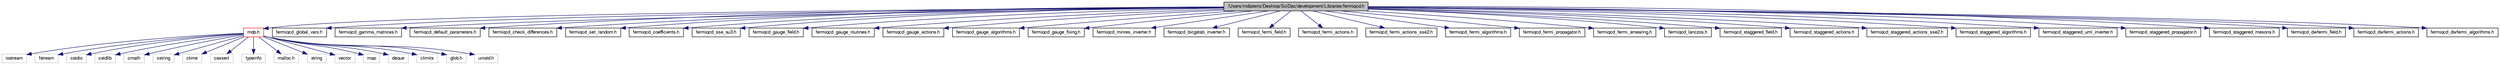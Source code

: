digraph G
{
  edge [fontname="FreeSans",fontsize="10",labelfontname="FreeSans",labelfontsize="10"];
  node [fontname="FreeSans",fontsize="10",shape=record];
  Node1 [label="/Users/mdipierro/Desktop/SciDac/development/Libraries/fermiqcd.h",height=0.2,width=0.4,color="black", fillcolor="grey75", style="filled" fontcolor="black"];
  Node1 -> Node2 [color="midnightblue",fontsize="10",style="solid",fontname="FreeSans"];
  Node2 [label="mdp.h",height=0.2,width=0.4,color="red", fillcolor="white", style="filled",URL="$mdp_8h.html"];
  Node2 -> Node3 [color="midnightblue",fontsize="10",style="solid",fontname="FreeSans"];
  Node3 [label="iostream",height=0.2,width=0.4,color="grey75", fillcolor="white", style="filled"];
  Node2 -> Node4 [color="midnightblue",fontsize="10",style="solid",fontname="FreeSans"];
  Node4 [label="fstream",height=0.2,width=0.4,color="grey75", fillcolor="white", style="filled"];
  Node2 -> Node5 [color="midnightblue",fontsize="10",style="solid",fontname="FreeSans"];
  Node5 [label="cstdio",height=0.2,width=0.4,color="grey75", fillcolor="white", style="filled"];
  Node2 -> Node6 [color="midnightblue",fontsize="10",style="solid",fontname="FreeSans"];
  Node6 [label="cstdlib",height=0.2,width=0.4,color="grey75", fillcolor="white", style="filled"];
  Node2 -> Node7 [color="midnightblue",fontsize="10",style="solid",fontname="FreeSans"];
  Node7 [label="cmath",height=0.2,width=0.4,color="grey75", fillcolor="white", style="filled"];
  Node2 -> Node8 [color="midnightblue",fontsize="10",style="solid",fontname="FreeSans"];
  Node8 [label="cstring",height=0.2,width=0.4,color="grey75", fillcolor="white", style="filled"];
  Node2 -> Node9 [color="midnightblue",fontsize="10",style="solid",fontname="FreeSans"];
  Node9 [label="ctime",height=0.2,width=0.4,color="grey75", fillcolor="white", style="filled"];
  Node2 -> Node10 [color="midnightblue",fontsize="10",style="solid",fontname="FreeSans"];
  Node10 [label="cassert",height=0.2,width=0.4,color="grey75", fillcolor="white", style="filled"];
  Node2 -> Node11 [color="midnightblue",fontsize="10",style="solid",fontname="FreeSans"];
  Node11 [label="typeinfo",height=0.2,width=0.4,color="grey75", fillcolor="white", style="filled"];
  Node2 -> Node12 [color="midnightblue",fontsize="10",style="solid",fontname="FreeSans"];
  Node12 [label="malloc.h",height=0.2,width=0.4,color="grey75", fillcolor="white", style="filled"];
  Node2 -> Node13 [color="midnightblue",fontsize="10",style="solid",fontname="FreeSans"];
  Node13 [label="string",height=0.2,width=0.4,color="grey75", fillcolor="white", style="filled"];
  Node2 -> Node14 [color="midnightblue",fontsize="10",style="solid",fontname="FreeSans"];
  Node14 [label="vector",height=0.2,width=0.4,color="grey75", fillcolor="white", style="filled"];
  Node2 -> Node15 [color="midnightblue",fontsize="10",style="solid",fontname="FreeSans"];
  Node15 [label="map",height=0.2,width=0.4,color="grey75", fillcolor="white", style="filled"];
  Node2 -> Node16 [color="midnightblue",fontsize="10",style="solid",fontname="FreeSans"];
  Node16 [label="deque",height=0.2,width=0.4,color="grey75", fillcolor="white", style="filled"];
  Node2 -> Node17 [color="midnightblue",fontsize="10",style="solid",fontname="FreeSans"];
  Node17 [label="climits",height=0.2,width=0.4,color="grey75", fillcolor="white", style="filled"];
  Node2 -> Node18 [color="midnightblue",fontsize="10",style="solid",fontname="FreeSans"];
  Node18 [label="glob.h",height=0.2,width=0.4,color="grey75", fillcolor="white", style="filled"];
  Node2 -> Node19 [color="midnightblue",fontsize="10",style="solid",fontname="FreeSans"];
  Node19 [label="unistd.h",height=0.2,width=0.4,color="grey75", fillcolor="white", style="filled"];
  Node1 -> Node20 [color="midnightblue",fontsize="10",style="solid",fontname="FreeSans"];
  Node20 [label="fermiqcd_global_vars.h",height=0.2,width=0.4,color="black", fillcolor="white", style="filled",URL="$fermiqcd__global__vars_8h.html"];
  Node1 -> Node21 [color="midnightblue",fontsize="10",style="solid",fontname="FreeSans"];
  Node21 [label="fermiqcd_gamma_matrices.h",height=0.2,width=0.4,color="black", fillcolor="white", style="filled",URL="$fermiqcd__gamma__matrices_8h.html"];
  Node1 -> Node22 [color="midnightblue",fontsize="10",style="solid",fontname="FreeSans"];
  Node22 [label="fermiqcd_default_parameters.h",height=0.2,width=0.4,color="black", fillcolor="white", style="filled",URL="$fermiqcd__default__parameters_8h.html"];
  Node1 -> Node23 [color="midnightblue",fontsize="10",style="solid",fontname="FreeSans"];
  Node23 [label="fermiqcd_check_differences.h",height=0.2,width=0.4,color="black", fillcolor="white", style="filled",URL="$fermiqcd__check__differences_8h.html"];
  Node1 -> Node24 [color="midnightblue",fontsize="10",style="solid",fontname="FreeSans"];
  Node24 [label="fermiqcd_set_random.h",height=0.2,width=0.4,color="black", fillcolor="white", style="filled",URL="$fermiqcd__set__random_8h.html"];
  Node1 -> Node25 [color="midnightblue",fontsize="10",style="solid",fontname="FreeSans"];
  Node25 [label="fermiqcd_coefficients.h",height=0.2,width=0.4,color="black", fillcolor="white", style="filled",URL="$fermiqcd__coefficients_8h.html"];
  Node1 -> Node26 [color="midnightblue",fontsize="10",style="solid",fontname="FreeSans"];
  Node26 [label="fermiqcd_sse_su3.h",height=0.2,width=0.4,color="black", fillcolor="white", style="filled",URL="$fermiqcd__sse__su3_8h.html"];
  Node1 -> Node27 [color="midnightblue",fontsize="10",style="solid",fontname="FreeSans"];
  Node27 [label="fermiqcd_gauge_field.h",height=0.2,width=0.4,color="black", fillcolor="white", style="filled",URL="$fermiqcd__gauge__field_8h.html"];
  Node1 -> Node28 [color="midnightblue",fontsize="10",style="solid",fontname="FreeSans"];
  Node28 [label="fermiqcd_gauge_routines.h",height=0.2,width=0.4,color="black", fillcolor="white", style="filled",URL="$fermiqcd__gauge__routines_8h.html"];
  Node1 -> Node29 [color="midnightblue",fontsize="10",style="solid",fontname="FreeSans"];
  Node29 [label="fermiqcd_gauge_actions.h",height=0.2,width=0.4,color="black", fillcolor="white", style="filled",URL="$fermiqcd__gauge__actions_8h.html"];
  Node1 -> Node30 [color="midnightblue",fontsize="10",style="solid",fontname="FreeSans"];
  Node30 [label="fermiqcd_gauge_algorithms.h",height=0.2,width=0.4,color="black", fillcolor="white", style="filled",URL="$fermiqcd__gauge__algorithms_8h.html"];
  Node1 -> Node31 [color="midnightblue",fontsize="10",style="solid",fontname="FreeSans"];
  Node31 [label="fermiqcd_gauge_fixing.h",height=0.2,width=0.4,color="black", fillcolor="white", style="filled",URL="$fermiqcd__gauge__fixing_8h.html"];
  Node1 -> Node32 [color="midnightblue",fontsize="10",style="solid",fontname="FreeSans"];
  Node32 [label="fermiqcd_minres_inverter.h",height=0.2,width=0.4,color="black", fillcolor="white", style="filled",URL="$fermiqcd__minres__inverter_8h.html"];
  Node1 -> Node33 [color="midnightblue",fontsize="10",style="solid",fontname="FreeSans"];
  Node33 [label="fermiqcd_bicgstab_inverter.h",height=0.2,width=0.4,color="black", fillcolor="white", style="filled",URL="$fermiqcd__bicgstab__inverter_8h.html"];
  Node1 -> Node34 [color="midnightblue",fontsize="10",style="solid",fontname="FreeSans"];
  Node34 [label="fermiqcd_fermi_field.h",height=0.2,width=0.4,color="black", fillcolor="white", style="filled",URL="$fermiqcd__fermi__field_8h.html"];
  Node1 -> Node35 [color="midnightblue",fontsize="10",style="solid",fontname="FreeSans"];
  Node35 [label="fermiqcd_fermi_actions.h",height=0.2,width=0.4,color="black", fillcolor="white", style="filled",URL="$fermiqcd__fermi__actions_8h.html"];
  Node1 -> Node36 [color="midnightblue",fontsize="10",style="solid",fontname="FreeSans"];
  Node36 [label="fermiqcd_fermi_actions_sse2.h",height=0.2,width=0.4,color="black", fillcolor="white", style="filled",URL="$fermiqcd__fermi__actions__sse2_8h.html"];
  Node1 -> Node37 [color="midnightblue",fontsize="10",style="solid",fontname="FreeSans"];
  Node37 [label="fermiqcd_fermi_algorithms.h",height=0.2,width=0.4,color="black", fillcolor="white", style="filled",URL="$fermiqcd__fermi__algorithms_8h.html"];
  Node1 -> Node38 [color="midnightblue",fontsize="10",style="solid",fontname="FreeSans"];
  Node38 [label="fermiqcd_fermi_propagator.h",height=0.2,width=0.4,color="black", fillcolor="white", style="filled",URL="$fermiqcd__fermi__propagator_8h.html"];
  Node1 -> Node39 [color="midnightblue",fontsize="10",style="solid",fontname="FreeSans"];
  Node39 [label="fermiqcd_fermi_smearing.h",height=0.2,width=0.4,color="black", fillcolor="white", style="filled",URL="$fermiqcd__fermi__smearing_8h.html"];
  Node1 -> Node40 [color="midnightblue",fontsize="10",style="solid",fontname="FreeSans"];
  Node40 [label="fermiqcd_lanczos.h",height=0.2,width=0.4,color="black", fillcolor="white", style="filled",URL="$fermiqcd__lanczos_8h.html"];
  Node1 -> Node41 [color="midnightblue",fontsize="10",style="solid",fontname="FreeSans"];
  Node41 [label="fermiqcd_staggered_field.h",height=0.2,width=0.4,color="black", fillcolor="white", style="filled",URL="$fermiqcd__staggered__field_8h.html"];
  Node1 -> Node42 [color="midnightblue",fontsize="10",style="solid",fontname="FreeSans"];
  Node42 [label="fermiqcd_staggered_actions.h",height=0.2,width=0.4,color="black", fillcolor="white", style="filled",URL="$fermiqcd__staggered__actions_8h.html"];
  Node1 -> Node43 [color="midnightblue",fontsize="10",style="solid",fontname="FreeSans"];
  Node43 [label="fermiqcd_staggered_actions_sse2.h",height=0.2,width=0.4,color="black", fillcolor="white", style="filled",URL="$fermiqcd__staggered__actions__sse2_8h.html"];
  Node1 -> Node44 [color="midnightblue",fontsize="10",style="solid",fontname="FreeSans"];
  Node44 [label="fermiqcd_staggered_algorithms.h",height=0.2,width=0.4,color="black", fillcolor="white", style="filled",URL="$fermiqcd__staggered__algorithms_8h.html"];
  Node1 -> Node45 [color="midnightblue",fontsize="10",style="solid",fontname="FreeSans"];
  Node45 [label="fermiqcd_staggered_uml_inverter.h",height=0.2,width=0.4,color="black", fillcolor="white", style="filled",URL="$fermiqcd__staggered__uml__inverter_8h.html"];
  Node1 -> Node46 [color="midnightblue",fontsize="10",style="solid",fontname="FreeSans"];
  Node46 [label="fermiqcd_staggered_propagator.h",height=0.2,width=0.4,color="black", fillcolor="white", style="filled",URL="$fermiqcd__staggered__propagator_8h.html"];
  Node1 -> Node47 [color="midnightblue",fontsize="10",style="solid",fontname="FreeSans"];
  Node47 [label="fermiqcd_staggered_mesons.h",height=0.2,width=0.4,color="black", fillcolor="white", style="filled",URL="$fermiqcd__staggered__mesons_8h.html"];
  Node1 -> Node48 [color="midnightblue",fontsize="10",style="solid",fontname="FreeSans"];
  Node48 [label="fermiqcd_dwfermi_field.h",height=0.2,width=0.4,color="black", fillcolor="white", style="filled",URL="$fermiqcd__dwfermi__field_8h.html"];
  Node1 -> Node49 [color="midnightblue",fontsize="10",style="solid",fontname="FreeSans"];
  Node49 [label="fermiqcd_dwfermi_actions.h",height=0.2,width=0.4,color="black", fillcolor="white", style="filled",URL="$fermiqcd__dwfermi__actions_8h.html"];
  Node1 -> Node50 [color="midnightblue",fontsize="10",style="solid",fontname="FreeSans"];
  Node50 [label="fermiqcd_dwfermi_algorithms.h",height=0.2,width=0.4,color="black", fillcolor="white", style="filled",URL="$fermiqcd__dwfermi__algorithms_8h.html"];
}
